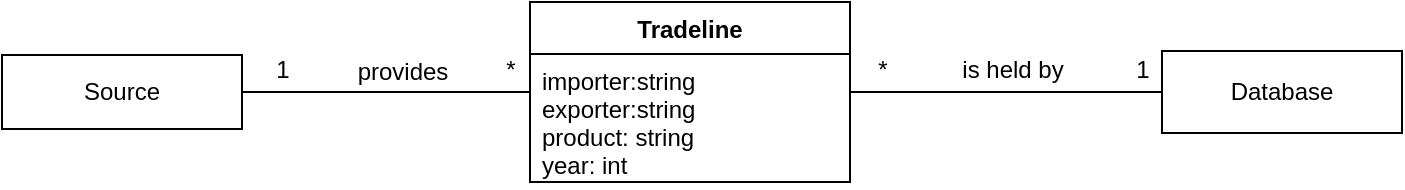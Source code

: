 <mxfile version="13.7.9" type="device"><diagram id="GXaTeVAEv7-RBEU5foTL" name="UpToDate"><mxGraphModel dx="1086" dy="806" grid="1" gridSize="10" guides="1" tooltips="1" connect="1" arrows="1" fold="1" page="1" pageScale="1" pageWidth="827" pageHeight="1169" math="0" shadow="0"><root><mxCell id="ewVP4HquxmcUM2hp29Oe-0"/><mxCell id="ewVP4HquxmcUM2hp29Oe-1" parent="ewVP4HquxmcUM2hp29Oe-0"/><mxCell id="ewVP4HquxmcUM2hp29Oe-6" style="edgeStyle=orthogonalEdgeStyle;rounded=0;orthogonalLoop=1;jettySize=auto;html=1;endArrow=none;endFill=0;" parent="ewVP4HquxmcUM2hp29Oe-1" source="ewVP4HquxmcUM2hp29Oe-2" target="4fwahUfNR0UQgujGuya2-1" edge="1"><mxGeometry relative="1" as="geometry"><mxPoint x="240" y="210" as="targetPoint"/><Array as="points"><mxPoint x="170" y="230"/><mxPoint x="170" y="230"/></Array></mxGeometry></mxCell><mxCell id="ewVP4HquxmcUM2hp29Oe-2" value="Source" style="rounded=0;whiteSpace=wrap;html=1;" parent="ewVP4HquxmcUM2hp29Oe-1" vertex="1"><mxGeometry x="70" y="212.5" width="120" height="37" as="geometry"/></mxCell><mxCell id="4fwahUfNR0UQgujGuya2-5" style="edgeStyle=orthogonalEdgeStyle;rounded=0;orthogonalLoop=1;jettySize=auto;html=1;endArrow=none;endFill=0;" parent="ewVP4HquxmcUM2hp29Oe-1" source="ewVP4HquxmcUM2hp29Oe-4" target="4fwahUfNR0UQgujGuya2-1" edge="1"><mxGeometry relative="1" as="geometry"/></mxCell><mxCell id="ewVP4HquxmcUM2hp29Oe-4" value="Database" style="whiteSpace=wrap;html=1;" parent="ewVP4HquxmcUM2hp29Oe-1" vertex="1"><mxGeometry x="650" y="210.5" width="120" height="41" as="geometry"/></mxCell><mxCell id="ewVP4HquxmcUM2hp29Oe-8" value="1" style="text;html=1;align=center;verticalAlign=middle;resizable=0;points=[];autosize=1;" parent="ewVP4HquxmcUM2hp29Oe-1" vertex="1"><mxGeometry x="200" y="210" width="20" height="20" as="geometry"/></mxCell><mxCell id="ewVP4HquxmcUM2hp29Oe-9" value="*" style="text;html=1;align=center;verticalAlign=middle;resizable=0;points=[];autosize=1;" parent="ewVP4HquxmcUM2hp29Oe-1" vertex="1"><mxGeometry x="314" y="210" width="20" height="20" as="geometry"/></mxCell><mxCell id="ewVP4HquxmcUM2hp29Oe-10" value="*" style="text;html=1;align=center;verticalAlign=middle;resizable=0;points=[];autosize=1;" parent="ewVP4HquxmcUM2hp29Oe-1" vertex="1"><mxGeometry x="500" y="210" width="20" height="20" as="geometry"/></mxCell><mxCell id="ewVP4HquxmcUM2hp29Oe-11" value="1" style="text;html=1;align=center;verticalAlign=middle;resizable=0;points=[];autosize=1;" parent="ewVP4HquxmcUM2hp29Oe-1" vertex="1"><mxGeometry x="630" y="210" width="20" height="20" as="geometry"/></mxCell><mxCell id="4fwahUfNR0UQgujGuya2-1" value="Tradeline" style="swimlane;fontStyle=1;align=center;verticalAlign=top;childLayout=stackLayout;horizontal=1;startSize=26;horizontalStack=0;resizeParent=1;resizeParentMax=0;resizeLast=0;collapsible=1;marginBottom=0;" parent="ewVP4HquxmcUM2hp29Oe-1" vertex="1"><mxGeometry x="334" y="186" width="160" height="90" as="geometry"/></mxCell><mxCell id="4fwahUfNR0UQgujGuya2-2" value="importer:string&#10;exporter:string&#10;product: string&#10;year: int" style="text;strokeColor=none;fillColor=none;align=left;verticalAlign=top;spacingLeft=4;spacingRight=4;overflow=hidden;rotatable=0;points=[[0,0.5],[1,0.5]];portConstraint=eastwest;" parent="4fwahUfNR0UQgujGuya2-1" vertex="1"><mxGeometry y="26" width="160" height="64" as="geometry"/></mxCell><mxCell id="4fwahUfNR0UQgujGuya2-6" value="provides" style="text;html=1;align=center;verticalAlign=middle;resizable=0;points=[];autosize=1;" parent="ewVP4HquxmcUM2hp29Oe-1" vertex="1"><mxGeometry x="240" y="210.5" width="60" height="20" as="geometry"/></mxCell><mxCell id="4fwahUfNR0UQgujGuya2-7" value="is held by" style="text;html=1;align=center;verticalAlign=middle;resizable=0;points=[];autosize=1;" parent="ewVP4HquxmcUM2hp29Oe-1" vertex="1"><mxGeometry x="540" y="210" width="70" height="20" as="geometry"/></mxCell></root></mxGraphModel></diagram></mxfile>